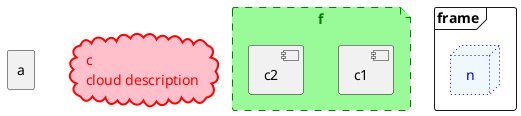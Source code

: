 @startuml
agent a
cloud c #pink;line:red;line.bold;text:red [
c
cloud description
]
file f #palegreen;line:green;line.dashed;text:green {
[c1]
[c2]
}
frame frame {
node n #aliceblue;line:blue;line.dotted;text:blue
}
@enduml
